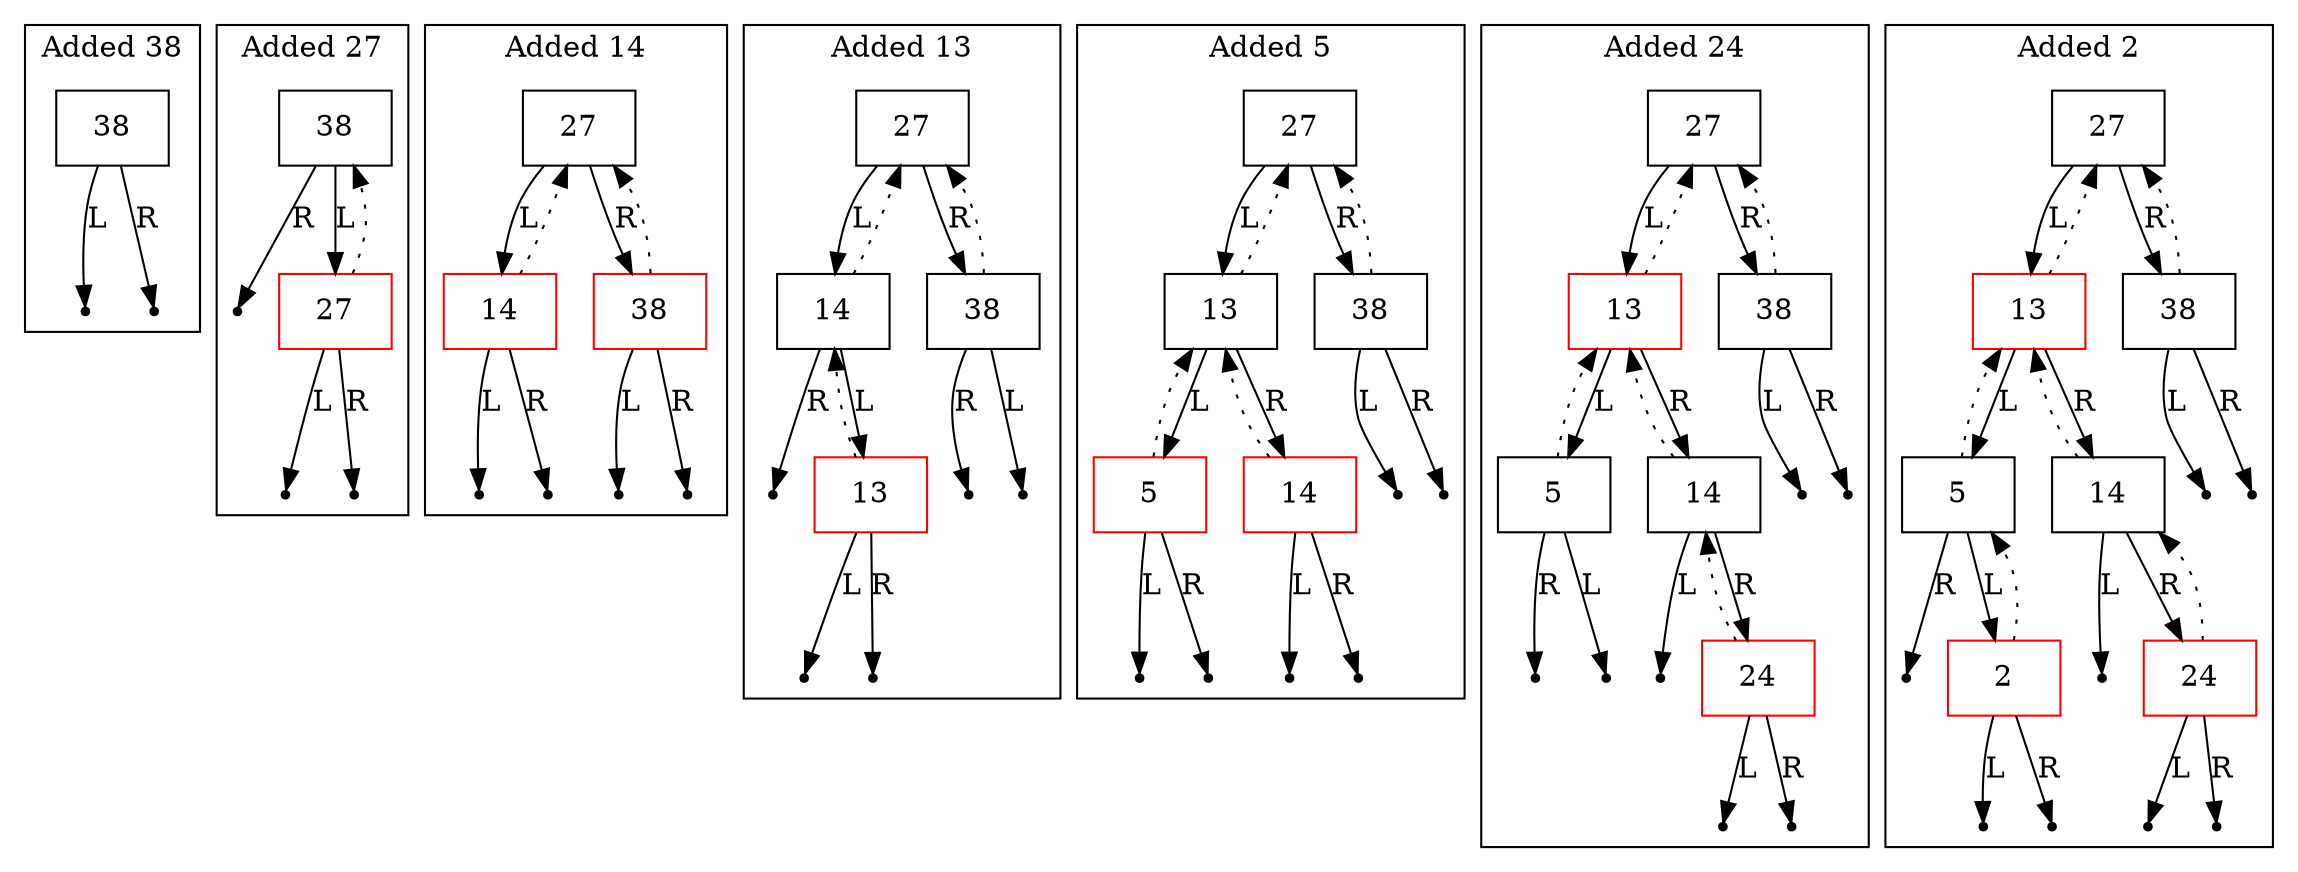 digraph {
subgraph "cluster_Added 38_count_1"{
label ="Added 38";
"cluster_Added 38_count_1_data_38"[shape=record color=black label="{38}"];
"cluster_Added 38_count_1_data_38_leftNull" [label=Null shape=point color=black];
"cluster_Added 38_count_1_data_38_rightNull" [label=Null shape=point color=black];

"cluster_Added 38_count_1_data_38" -> "cluster_Added 38_count_1_data_38_leftNull"[label=L];
"cluster_Added 38_count_1_data_38" -> "cluster_Added 38_count_1_data_38_rightNull"[label=R];

}
subgraph "cluster_Added 27_count_2"{
label ="Added 27";
"cluster_Added 27_count_2_data_38"[shape=record color=black label="{38}"];
"cluster_Added 27_count_2_data_38_rightNull" [label=Null shape=point color=black];
"cluster_Added 27_count_2_data_27"[shape=record color=red label="{27}"];
"cluster_Added 27_count_2_data_27_leftNull" [label=Null shape=point color=black];
"cluster_Added 27_count_2_data_27_rightNull" [label=Null shape=point color=black];

"cluster_Added 27_count_2_data_38" -> "cluster_Added 27_count_2_data_27"[label=L];
"cluster_Added 27_count_2_data_38" -> "cluster_Added 27_count_2_data_38_rightNull"[label=R];
"cluster_Added 27_count_2_data_27" -> "cluster_Added 27_count_2_data_38"[style=dotted];
"cluster_Added 27_count_2_data_27" -> "cluster_Added 27_count_2_data_27_leftNull"[label=L];
"cluster_Added 27_count_2_data_27" -> "cluster_Added 27_count_2_data_27_rightNull"[label=R];

}
subgraph "cluster_Added 14_count_3"{
label ="Added 14";
"cluster_Added 14_count_3_data_27"[shape=record color=black label="{27}"];
"cluster_Added 14_count_3_data_14"[shape=record color=red label="{14}"];
"cluster_Added 14_count_3_data_14_leftNull" [label=Null shape=point color=black];
"cluster_Added 14_count_3_data_14_rightNull" [label=Null shape=point color=black];
"cluster_Added 14_count_3_data_38"[shape=record color=red label="{38}"];
"cluster_Added 14_count_3_data_38_leftNull" [label=Null shape=point color=black];
"cluster_Added 14_count_3_data_38_rightNull" [label=Null shape=point color=black];

"cluster_Added 14_count_3_data_27" -> "cluster_Added 14_count_3_data_14"[label=L];
"cluster_Added 14_count_3_data_27" -> "cluster_Added 14_count_3_data_38"[label=R];
"cluster_Added 14_count_3_data_14" -> "cluster_Added 14_count_3_data_27"[style=dotted];
"cluster_Added 14_count_3_data_14" -> "cluster_Added 14_count_3_data_14_leftNull"[label=L];
"cluster_Added 14_count_3_data_14" -> "cluster_Added 14_count_3_data_14_rightNull"[label=R];
"cluster_Added 14_count_3_data_38" -> "cluster_Added 14_count_3_data_27"[style=dotted];
"cluster_Added 14_count_3_data_38" -> "cluster_Added 14_count_3_data_38_leftNull"[label=L];
"cluster_Added 14_count_3_data_38" -> "cluster_Added 14_count_3_data_38_rightNull"[label=R];

}
subgraph "cluster_Added 13_count_4"{
label ="Added 13";
"cluster_Added 13_count_4_data_27"[shape=record color=black label="{27}"];
"cluster_Added 13_count_4_data_14"[shape=record color=black label="{14}"];
"cluster_Added 13_count_4_data_14_rightNull" [label=Null shape=point color=black];
"cluster_Added 13_count_4_data_13"[shape=record color=red label="{13}"];
"cluster_Added 13_count_4_data_13_leftNull" [label=Null shape=point color=black];
"cluster_Added 13_count_4_data_13_rightNull" [label=Null shape=point color=black];
"cluster_Added 13_count_4_data_38"[shape=record color=black label="{38}"];
"cluster_Added 13_count_4_data_38_leftNull" [label=Null shape=point color=black];
"cluster_Added 13_count_4_data_38_rightNull" [label=Null shape=point color=black];

"cluster_Added 13_count_4_data_27" -> "cluster_Added 13_count_4_data_14"[label=L];
"cluster_Added 13_count_4_data_27" -> "cluster_Added 13_count_4_data_38"[label=R];
"cluster_Added 13_count_4_data_14" -> "cluster_Added 13_count_4_data_27"[style=dotted];
"cluster_Added 13_count_4_data_14" -> "cluster_Added 13_count_4_data_13"[label=L];
"cluster_Added 13_count_4_data_14" -> "cluster_Added 13_count_4_data_14_rightNull"[label=R];
"cluster_Added 13_count_4_data_13" -> "cluster_Added 13_count_4_data_14"[style=dotted];
"cluster_Added 13_count_4_data_13" -> "cluster_Added 13_count_4_data_13_leftNull"[label=L];
"cluster_Added 13_count_4_data_13" -> "cluster_Added 13_count_4_data_13_rightNull"[label=R];
"cluster_Added 13_count_4_data_38" -> "cluster_Added 13_count_4_data_27"[style=dotted];
"cluster_Added 13_count_4_data_38" -> "cluster_Added 13_count_4_data_38_leftNull"[label=L];
"cluster_Added 13_count_4_data_38" -> "cluster_Added 13_count_4_data_38_rightNull"[label=R];

}
subgraph "cluster_Added 5_count_5"{
label ="Added 5";
"cluster_Added 5_count_5_data_27"[shape=record color=black label="{27}"];
"cluster_Added 5_count_5_data_13"[shape=record color=black label="{13}"];
"cluster_Added 5_count_5_data_5"[shape=record color=red label="{5}"];
"cluster_Added 5_count_5_data_5_leftNull" [label=Null shape=point color=black];
"cluster_Added 5_count_5_data_5_rightNull" [label=Null shape=point color=black];
"cluster_Added 5_count_5_data_14"[shape=record color=red label="{14}"];
"cluster_Added 5_count_5_data_14_leftNull" [label=Null shape=point color=black];
"cluster_Added 5_count_5_data_14_rightNull" [label=Null shape=point color=black];
"cluster_Added 5_count_5_data_38"[shape=record color=black label="{38}"];
"cluster_Added 5_count_5_data_38_leftNull" [label=Null shape=point color=black];
"cluster_Added 5_count_5_data_38_rightNull" [label=Null shape=point color=black];

"cluster_Added 5_count_5_data_27" -> "cluster_Added 5_count_5_data_13"[label=L];
"cluster_Added 5_count_5_data_27" -> "cluster_Added 5_count_5_data_38"[label=R];
"cluster_Added 5_count_5_data_13" -> "cluster_Added 5_count_5_data_27"[style=dotted];
"cluster_Added 5_count_5_data_13" -> "cluster_Added 5_count_5_data_5"[label=L];
"cluster_Added 5_count_5_data_13" -> "cluster_Added 5_count_5_data_14"[label=R];
"cluster_Added 5_count_5_data_5" -> "cluster_Added 5_count_5_data_13"[style=dotted];
"cluster_Added 5_count_5_data_5" -> "cluster_Added 5_count_5_data_5_leftNull"[label=L];
"cluster_Added 5_count_5_data_5" -> "cluster_Added 5_count_5_data_5_rightNull"[label=R];
"cluster_Added 5_count_5_data_14" -> "cluster_Added 5_count_5_data_13"[style=dotted];
"cluster_Added 5_count_5_data_14" -> "cluster_Added 5_count_5_data_14_leftNull"[label=L];
"cluster_Added 5_count_5_data_14" -> "cluster_Added 5_count_5_data_14_rightNull"[label=R];
"cluster_Added 5_count_5_data_38" -> "cluster_Added 5_count_5_data_27"[style=dotted];
"cluster_Added 5_count_5_data_38" -> "cluster_Added 5_count_5_data_38_leftNull"[label=L];
"cluster_Added 5_count_5_data_38" -> "cluster_Added 5_count_5_data_38_rightNull"[label=R];

}
subgraph "cluster_Added 24_count_6"{
label ="Added 24";
"cluster_Added 24_count_6_data_27"[shape=record color=black label="{27}"];
"cluster_Added 24_count_6_data_13"[shape=record color=red label="{13}"];
"cluster_Added 24_count_6_data_5"[shape=record color=black label="{5}"];
"cluster_Added 24_count_6_data_5_leftNull" [label=Null shape=point color=black];
"cluster_Added 24_count_6_data_5_rightNull" [label=Null shape=point color=black];
"cluster_Added 24_count_6_data_14"[shape=record color=black label="{14}"];
"cluster_Added 24_count_6_data_14_leftNull" [label=Null shape=point color=black];
"cluster_Added 24_count_6_data_24"[shape=record color=red label="{24}"];
"cluster_Added 24_count_6_data_24_leftNull" [label=Null shape=point color=black];
"cluster_Added 24_count_6_data_24_rightNull" [label=Null shape=point color=black];
"cluster_Added 24_count_6_data_38"[shape=record color=black label="{38}"];
"cluster_Added 24_count_6_data_38_leftNull" [label=Null shape=point color=black];
"cluster_Added 24_count_6_data_38_rightNull" [label=Null shape=point color=black];

"cluster_Added 24_count_6_data_27" -> "cluster_Added 24_count_6_data_13"[label=L];
"cluster_Added 24_count_6_data_27" -> "cluster_Added 24_count_6_data_38"[label=R];
"cluster_Added 24_count_6_data_13" -> "cluster_Added 24_count_6_data_27"[style=dotted];
"cluster_Added 24_count_6_data_13" -> "cluster_Added 24_count_6_data_5"[label=L];
"cluster_Added 24_count_6_data_13" -> "cluster_Added 24_count_6_data_14"[label=R];
"cluster_Added 24_count_6_data_5" -> "cluster_Added 24_count_6_data_13"[style=dotted];
"cluster_Added 24_count_6_data_5" -> "cluster_Added 24_count_6_data_5_leftNull"[label=L];
"cluster_Added 24_count_6_data_5" -> "cluster_Added 24_count_6_data_5_rightNull"[label=R];
"cluster_Added 24_count_6_data_14" -> "cluster_Added 24_count_6_data_13"[style=dotted];
"cluster_Added 24_count_6_data_14" -> "cluster_Added 24_count_6_data_14_leftNull"[label=L];
"cluster_Added 24_count_6_data_14" -> "cluster_Added 24_count_6_data_24"[label=R];
"cluster_Added 24_count_6_data_24" -> "cluster_Added 24_count_6_data_14"[style=dotted];
"cluster_Added 24_count_6_data_24" -> "cluster_Added 24_count_6_data_24_leftNull"[label=L];
"cluster_Added 24_count_6_data_24" -> "cluster_Added 24_count_6_data_24_rightNull"[label=R];
"cluster_Added 24_count_6_data_38" -> "cluster_Added 24_count_6_data_27"[style=dotted];
"cluster_Added 24_count_6_data_38" -> "cluster_Added 24_count_6_data_38_leftNull"[label=L];
"cluster_Added 24_count_6_data_38" -> "cluster_Added 24_count_6_data_38_rightNull"[label=R];

}
subgraph "cluster_Added 2_count_7"{
label ="Added 2";
"cluster_Added 2_count_7_data_27"[shape=record color=black label="{27}"];
"cluster_Added 2_count_7_data_13"[shape=record color=red label="{13}"];
"cluster_Added 2_count_7_data_5"[shape=record color=black label="{5}"];
"cluster_Added 2_count_7_data_5_rightNull" [label=Null shape=point color=black];
"cluster_Added 2_count_7_data_2"[shape=record color=red label="{2}"];
"cluster_Added 2_count_7_data_2_leftNull" [label=Null shape=point color=black];
"cluster_Added 2_count_7_data_2_rightNull" [label=Null shape=point color=black];
"cluster_Added 2_count_7_data_14"[shape=record color=black label="{14}"];
"cluster_Added 2_count_7_data_14_leftNull" [label=Null shape=point color=black];
"cluster_Added 2_count_7_data_24"[shape=record color=red label="{24}"];
"cluster_Added 2_count_7_data_24_leftNull" [label=Null shape=point color=black];
"cluster_Added 2_count_7_data_24_rightNull" [label=Null shape=point color=black];
"cluster_Added 2_count_7_data_38"[shape=record color=black label="{38}"];
"cluster_Added 2_count_7_data_38_leftNull" [label=Null shape=point color=black];
"cluster_Added 2_count_7_data_38_rightNull" [label=Null shape=point color=black];

"cluster_Added 2_count_7_data_27" -> "cluster_Added 2_count_7_data_13"[label=L];
"cluster_Added 2_count_7_data_27" -> "cluster_Added 2_count_7_data_38"[label=R];
"cluster_Added 2_count_7_data_13" -> "cluster_Added 2_count_7_data_27"[style=dotted];
"cluster_Added 2_count_7_data_13" -> "cluster_Added 2_count_7_data_5"[label=L];
"cluster_Added 2_count_7_data_13" -> "cluster_Added 2_count_7_data_14"[label=R];
"cluster_Added 2_count_7_data_5" -> "cluster_Added 2_count_7_data_13"[style=dotted];
"cluster_Added 2_count_7_data_5" -> "cluster_Added 2_count_7_data_2"[label=L];
"cluster_Added 2_count_7_data_5" -> "cluster_Added 2_count_7_data_5_rightNull"[label=R];
"cluster_Added 2_count_7_data_2" -> "cluster_Added 2_count_7_data_5"[style=dotted];
"cluster_Added 2_count_7_data_2" -> "cluster_Added 2_count_7_data_2_leftNull"[label=L];
"cluster_Added 2_count_7_data_2" -> "cluster_Added 2_count_7_data_2_rightNull"[label=R];
"cluster_Added 2_count_7_data_14" -> "cluster_Added 2_count_7_data_13"[style=dotted];
"cluster_Added 2_count_7_data_14" -> "cluster_Added 2_count_7_data_14_leftNull"[label=L];
"cluster_Added 2_count_7_data_14" -> "cluster_Added 2_count_7_data_24"[label=R];
"cluster_Added 2_count_7_data_24" -> "cluster_Added 2_count_7_data_14"[style=dotted];
"cluster_Added 2_count_7_data_24" -> "cluster_Added 2_count_7_data_24_leftNull"[label=L];
"cluster_Added 2_count_7_data_24" -> "cluster_Added 2_count_7_data_24_rightNull"[label=R];
"cluster_Added 2_count_7_data_38" -> "cluster_Added 2_count_7_data_27"[style=dotted];
"cluster_Added 2_count_7_data_38" -> "cluster_Added 2_count_7_data_38_leftNull"[label=L];
"cluster_Added 2_count_7_data_38" -> "cluster_Added 2_count_7_data_38_rightNull"[label=R];

}
label = "";}
